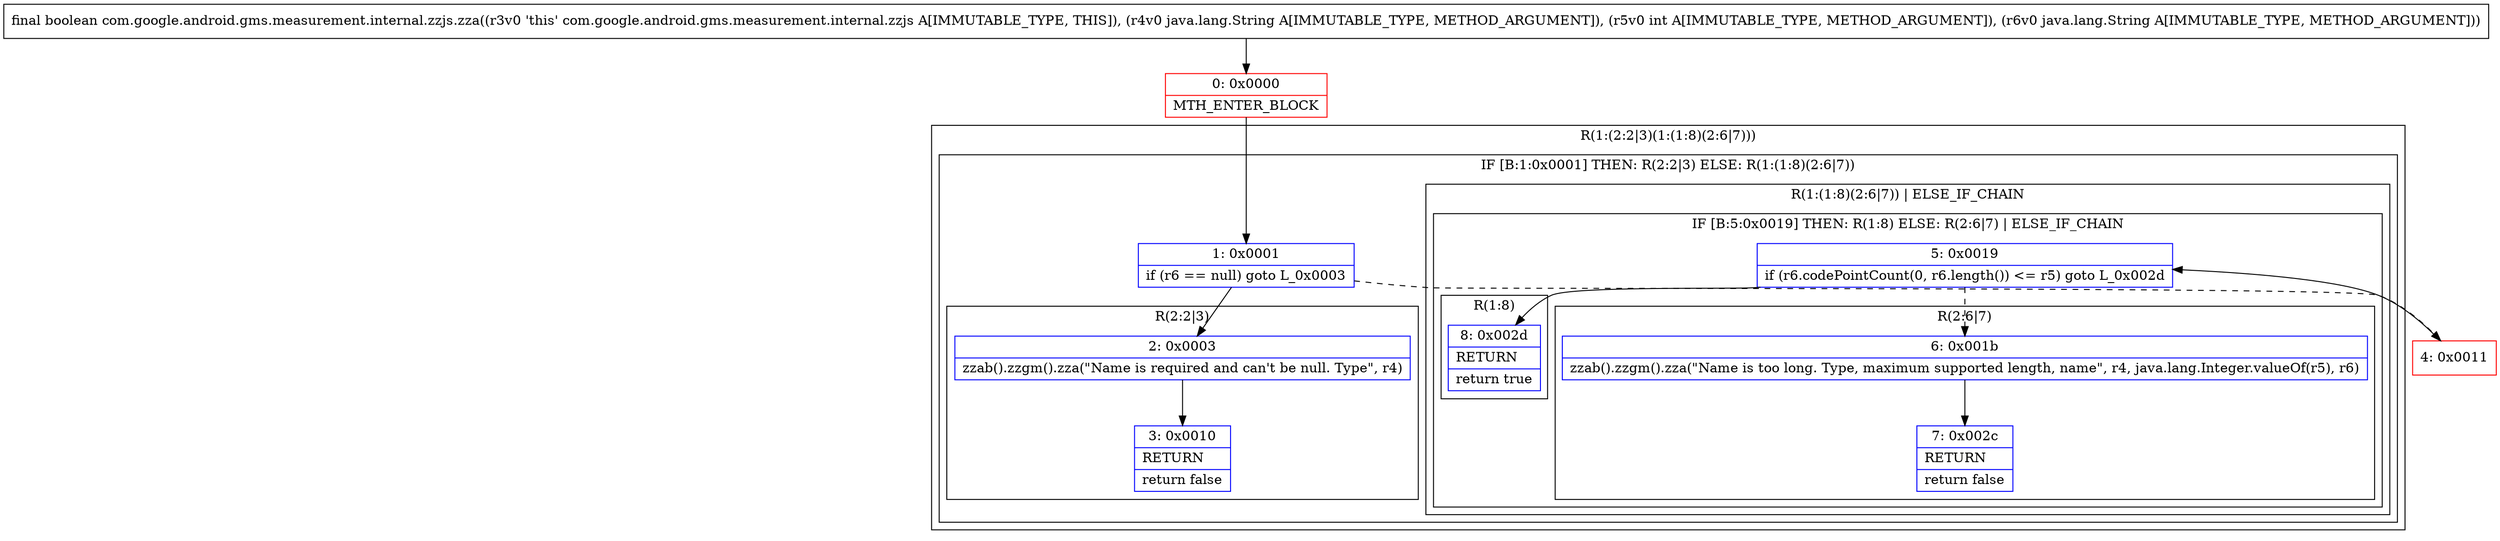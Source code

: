 digraph "CFG forcom.google.android.gms.measurement.internal.zzjs.zza(Ljava\/lang\/String;ILjava\/lang\/String;)Z" {
subgraph cluster_Region_2123196146 {
label = "R(1:(2:2|3)(1:(1:8)(2:6|7)))";
node [shape=record,color=blue];
subgraph cluster_IfRegion_1655381858 {
label = "IF [B:1:0x0001] THEN: R(2:2|3) ELSE: R(1:(1:8)(2:6|7))";
node [shape=record,color=blue];
Node_1 [shape=record,label="{1\:\ 0x0001|if (r6 == null) goto L_0x0003\l}"];
subgraph cluster_Region_2046891668 {
label = "R(2:2|3)";
node [shape=record,color=blue];
Node_2 [shape=record,label="{2\:\ 0x0003|zzab().zzgm().zza(\"Name is required and can't be null. Type\", r4)\l}"];
Node_3 [shape=record,label="{3\:\ 0x0010|RETURN\l|return false\l}"];
}
subgraph cluster_Region_579550785 {
label = "R(1:(1:8)(2:6|7)) | ELSE_IF_CHAIN\l";
node [shape=record,color=blue];
subgraph cluster_IfRegion_925132308 {
label = "IF [B:5:0x0019] THEN: R(1:8) ELSE: R(2:6|7) | ELSE_IF_CHAIN\l";
node [shape=record,color=blue];
Node_5 [shape=record,label="{5\:\ 0x0019|if (r6.codePointCount(0, r6.length()) \<= r5) goto L_0x002d\l}"];
subgraph cluster_Region_223227805 {
label = "R(1:8)";
node [shape=record,color=blue];
Node_8 [shape=record,label="{8\:\ 0x002d|RETURN\l|return true\l}"];
}
subgraph cluster_Region_2131311894 {
label = "R(2:6|7)";
node [shape=record,color=blue];
Node_6 [shape=record,label="{6\:\ 0x001b|zzab().zzgm().zza(\"Name is too long. Type, maximum supported length, name\", r4, java.lang.Integer.valueOf(r5), r6)\l}"];
Node_7 [shape=record,label="{7\:\ 0x002c|RETURN\l|return false\l}"];
}
}
}
}
}
Node_0 [shape=record,color=red,label="{0\:\ 0x0000|MTH_ENTER_BLOCK\l}"];
Node_4 [shape=record,color=red,label="{4\:\ 0x0011}"];
MethodNode[shape=record,label="{final boolean com.google.android.gms.measurement.internal.zzjs.zza((r3v0 'this' com.google.android.gms.measurement.internal.zzjs A[IMMUTABLE_TYPE, THIS]), (r4v0 java.lang.String A[IMMUTABLE_TYPE, METHOD_ARGUMENT]), (r5v0 int A[IMMUTABLE_TYPE, METHOD_ARGUMENT]), (r6v0 java.lang.String A[IMMUTABLE_TYPE, METHOD_ARGUMENT])) }"];
MethodNode -> Node_0;
Node_1 -> Node_2;
Node_1 -> Node_4[style=dashed];
Node_2 -> Node_3;
Node_5 -> Node_6[style=dashed];
Node_5 -> Node_8;
Node_6 -> Node_7;
Node_0 -> Node_1;
Node_4 -> Node_5;
}

